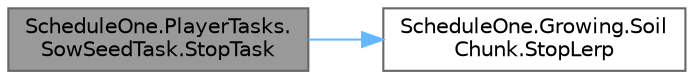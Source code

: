 digraph "ScheduleOne.PlayerTasks.SowSeedTask.StopTask"
{
 // LATEX_PDF_SIZE
  bgcolor="transparent";
  edge [fontname=Helvetica,fontsize=10,labelfontname=Helvetica,labelfontsize=10];
  node [fontname=Helvetica,fontsize=10,shape=box,height=0.2,width=0.4];
  rankdir="LR";
  Node1 [id="Node000001",label="ScheduleOne.PlayerTasks.\lSowSeedTask.StopTask",height=0.2,width=0.4,color="gray40", fillcolor="grey60", style="filled", fontcolor="black",tooltip=" "];
  Node1 -> Node2 [id="edge1_Node000001_Node000002",color="steelblue1",style="solid",tooltip=" "];
  Node2 [id="Node000002",label="ScheduleOne.Growing.Soil\lChunk.StopLerp",height=0.2,width=0.4,color="grey40", fillcolor="white", style="filled",URL="$class_schedule_one_1_1_growing_1_1_soil_chunk.html#a6aaee794f8e6d3409090c699fb19e01e",tooltip=" "];
}
